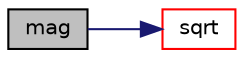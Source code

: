 digraph "mag"
{
  bgcolor="transparent";
  edge [fontname="Helvetica",fontsize="10",labelfontname="Helvetica",labelfontsize="10"];
  node [fontname="Helvetica",fontsize="10",shape=record];
  rankdir="LR";
  Node127961 [label="mag",height=0.2,width=0.4,color="black", fillcolor="grey75", style="filled", fontcolor="black"];
  Node127961 -> Node127962 [color="midnightblue",fontsize="10",style="solid",fontname="Helvetica"];
  Node127962 [label="sqrt",height=0.2,width=0.4,color="red",URL="$a21851.html#a8616bd62eebf2342a80222fecb1bda71"];
}
